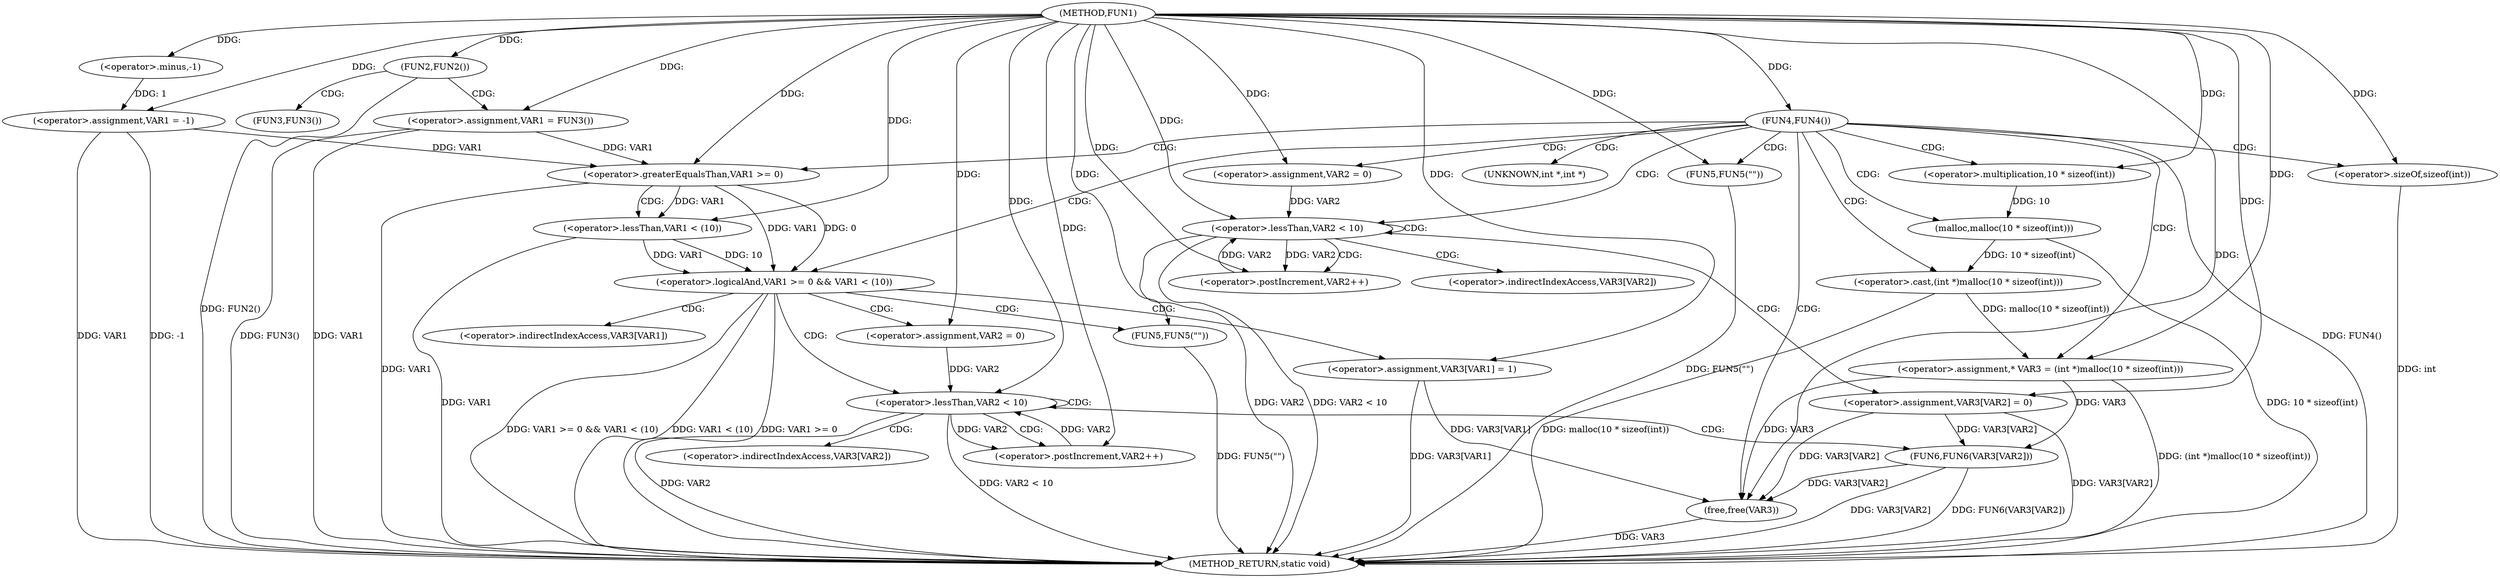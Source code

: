 digraph FUN1 {  
"1000100" [label = "(METHOD,FUN1)" ]
"1000181" [label = "(METHOD_RETURN,static void)" ]
"1000103" [label = "(<operator>.assignment,VAR1 = -1)" ]
"1000105" [label = "(<operator>.minus,-1)" ]
"1000108" [label = "(FUN2,FUN2())" ]
"1000110" [label = "(<operator>.assignment,VAR1 = FUN3())" ]
"1000114" [label = "(FUN4,FUN4())" ]
"1000116" [label = "(FUN5,FUN5(\"\"))" ]
"1000123" [label = "(<operator>.assignment,* VAR3 = (int *)malloc(10 * sizeof(int)))" ]
"1000125" [label = "(<operator>.cast,(int *)malloc(10 * sizeof(int)))" ]
"1000127" [label = "(malloc,malloc(10 * sizeof(int)))" ]
"1000128" [label = "(<operator>.multiplication,10 * sizeof(int))" ]
"1000130" [label = "(<operator>.sizeOf,sizeof(int))" ]
"1000133" [label = "(<operator>.assignment,VAR2 = 0)" ]
"1000136" [label = "(<operator>.lessThan,VAR2 < 10)" ]
"1000139" [label = "(<operator>.postIncrement,VAR2++)" ]
"1000142" [label = "(<operator>.assignment,VAR3[VAR2] = 0)" ]
"1000148" [label = "(<operator>.logicalAnd,VAR1 >= 0 && VAR1 < (10))" ]
"1000149" [label = "(<operator>.greaterEqualsThan,VAR1 >= 0)" ]
"1000152" [label = "(<operator>.lessThan,VAR1 < (10))" ]
"1000156" [label = "(<operator>.assignment,VAR3[VAR1] = 1)" ]
"1000162" [label = "(<operator>.assignment,VAR2 = 0)" ]
"1000165" [label = "(<operator>.lessThan,VAR2 < 10)" ]
"1000168" [label = "(<operator>.postIncrement,VAR2++)" ]
"1000171" [label = "(FUN6,FUN6(VAR3[VAR2]))" ]
"1000177" [label = "(FUN5,FUN5(\"\"))" ]
"1000179" [label = "(free,free(VAR3))" ]
"1000112" [label = "(FUN3,FUN3())" ]
"1000126" [label = "(UNKNOWN,int *,int *)" ]
"1000143" [label = "(<operator>.indirectIndexAccess,VAR3[VAR2])" ]
"1000157" [label = "(<operator>.indirectIndexAccess,VAR3[VAR1])" ]
"1000172" [label = "(<operator>.indirectIndexAccess,VAR3[VAR2])" ]
  "1000123" -> "1000181"  [ label = "DDG: (int *)malloc(10 * sizeof(int))"] 
  "1000108" -> "1000181"  [ label = "DDG: FUN2()"] 
  "1000156" -> "1000181"  [ label = "DDG: VAR3[VAR1]"] 
  "1000103" -> "1000181"  [ label = "DDG: -1"] 
  "1000114" -> "1000181"  [ label = "DDG: FUN4()"] 
  "1000179" -> "1000181"  [ label = "DDG: VAR3"] 
  "1000136" -> "1000181"  [ label = "DDG: VAR2"] 
  "1000171" -> "1000181"  [ label = "DDG: VAR3[VAR2]"] 
  "1000103" -> "1000181"  [ label = "DDG: VAR1"] 
  "1000165" -> "1000181"  [ label = "DDG: VAR2"] 
  "1000148" -> "1000181"  [ label = "DDG: VAR1 < (10)"] 
  "1000148" -> "1000181"  [ label = "DDG: VAR1 >= 0"] 
  "1000148" -> "1000181"  [ label = "DDG: VAR1 >= 0 && VAR1 < (10)"] 
  "1000125" -> "1000181"  [ label = "DDG: malloc(10 * sizeof(int))"] 
  "1000152" -> "1000181"  [ label = "DDG: VAR1"] 
  "1000110" -> "1000181"  [ label = "DDG: FUN3()"] 
  "1000142" -> "1000181"  [ label = "DDG: VAR3[VAR2]"] 
  "1000136" -> "1000181"  [ label = "DDG: VAR2 < 10"] 
  "1000171" -> "1000181"  [ label = "DDG: FUN6(VAR3[VAR2])"] 
  "1000177" -> "1000181"  [ label = "DDG: FUN5(\"\")"] 
  "1000149" -> "1000181"  [ label = "DDG: VAR1"] 
  "1000127" -> "1000181"  [ label = "DDG: 10 * sizeof(int)"] 
  "1000110" -> "1000181"  [ label = "DDG: VAR1"] 
  "1000116" -> "1000181"  [ label = "DDG: FUN5(\"\")"] 
  "1000130" -> "1000181"  [ label = "DDG: int"] 
  "1000165" -> "1000181"  [ label = "DDG: VAR2 < 10"] 
  "1000105" -> "1000103"  [ label = "DDG: 1"] 
  "1000100" -> "1000103"  [ label = "DDG: "] 
  "1000100" -> "1000105"  [ label = "DDG: "] 
  "1000100" -> "1000108"  [ label = "DDG: "] 
  "1000100" -> "1000110"  [ label = "DDG: "] 
  "1000100" -> "1000114"  [ label = "DDG: "] 
  "1000100" -> "1000116"  [ label = "DDG: "] 
  "1000125" -> "1000123"  [ label = "DDG: malloc(10 * sizeof(int))"] 
  "1000100" -> "1000123"  [ label = "DDG: "] 
  "1000127" -> "1000125"  [ label = "DDG: 10 * sizeof(int)"] 
  "1000128" -> "1000127"  [ label = "DDG: 10"] 
  "1000100" -> "1000128"  [ label = "DDG: "] 
  "1000100" -> "1000130"  [ label = "DDG: "] 
  "1000100" -> "1000133"  [ label = "DDG: "] 
  "1000139" -> "1000136"  [ label = "DDG: VAR2"] 
  "1000133" -> "1000136"  [ label = "DDG: VAR2"] 
  "1000100" -> "1000136"  [ label = "DDG: "] 
  "1000136" -> "1000139"  [ label = "DDG: VAR2"] 
  "1000100" -> "1000139"  [ label = "DDG: "] 
  "1000100" -> "1000142"  [ label = "DDG: "] 
  "1000149" -> "1000148"  [ label = "DDG: VAR1"] 
  "1000149" -> "1000148"  [ label = "DDG: 0"] 
  "1000103" -> "1000149"  [ label = "DDG: VAR1"] 
  "1000110" -> "1000149"  [ label = "DDG: VAR1"] 
  "1000100" -> "1000149"  [ label = "DDG: "] 
  "1000152" -> "1000148"  [ label = "DDG: VAR1"] 
  "1000152" -> "1000148"  [ label = "DDG: 10"] 
  "1000149" -> "1000152"  [ label = "DDG: VAR1"] 
  "1000100" -> "1000152"  [ label = "DDG: "] 
  "1000100" -> "1000156"  [ label = "DDG: "] 
  "1000100" -> "1000162"  [ label = "DDG: "] 
  "1000168" -> "1000165"  [ label = "DDG: VAR2"] 
  "1000162" -> "1000165"  [ label = "DDG: VAR2"] 
  "1000100" -> "1000165"  [ label = "DDG: "] 
  "1000165" -> "1000168"  [ label = "DDG: VAR2"] 
  "1000100" -> "1000168"  [ label = "DDG: "] 
  "1000142" -> "1000171"  [ label = "DDG: VAR3[VAR2]"] 
  "1000123" -> "1000171"  [ label = "DDG: VAR3"] 
  "1000100" -> "1000177"  [ label = "DDG: "] 
  "1000171" -> "1000179"  [ label = "DDG: VAR3[VAR2]"] 
  "1000156" -> "1000179"  [ label = "DDG: VAR3[VAR1]"] 
  "1000142" -> "1000179"  [ label = "DDG: VAR3[VAR2]"] 
  "1000123" -> "1000179"  [ label = "DDG: VAR3"] 
  "1000100" -> "1000179"  [ label = "DDG: "] 
  "1000108" -> "1000110"  [ label = "CDG: "] 
  "1000108" -> "1000112"  [ label = "CDG: "] 
  "1000114" -> "1000125"  [ label = "CDG: "] 
  "1000114" -> "1000127"  [ label = "CDG: "] 
  "1000114" -> "1000128"  [ label = "CDG: "] 
  "1000114" -> "1000148"  [ label = "CDG: "] 
  "1000114" -> "1000133"  [ label = "CDG: "] 
  "1000114" -> "1000136"  [ label = "CDG: "] 
  "1000114" -> "1000149"  [ label = "CDG: "] 
  "1000114" -> "1000116"  [ label = "CDG: "] 
  "1000114" -> "1000126"  [ label = "CDG: "] 
  "1000114" -> "1000123"  [ label = "CDG: "] 
  "1000114" -> "1000179"  [ label = "CDG: "] 
  "1000114" -> "1000130"  [ label = "CDG: "] 
  "1000136" -> "1000142"  [ label = "CDG: "] 
  "1000136" -> "1000139"  [ label = "CDG: "] 
  "1000136" -> "1000136"  [ label = "CDG: "] 
  "1000136" -> "1000143"  [ label = "CDG: "] 
  "1000148" -> "1000156"  [ label = "CDG: "] 
  "1000148" -> "1000165"  [ label = "CDG: "] 
  "1000148" -> "1000157"  [ label = "CDG: "] 
  "1000148" -> "1000177"  [ label = "CDG: "] 
  "1000148" -> "1000162"  [ label = "CDG: "] 
  "1000149" -> "1000152"  [ label = "CDG: "] 
  "1000165" -> "1000165"  [ label = "CDG: "] 
  "1000165" -> "1000172"  [ label = "CDG: "] 
  "1000165" -> "1000168"  [ label = "CDG: "] 
  "1000165" -> "1000171"  [ label = "CDG: "] 
}
